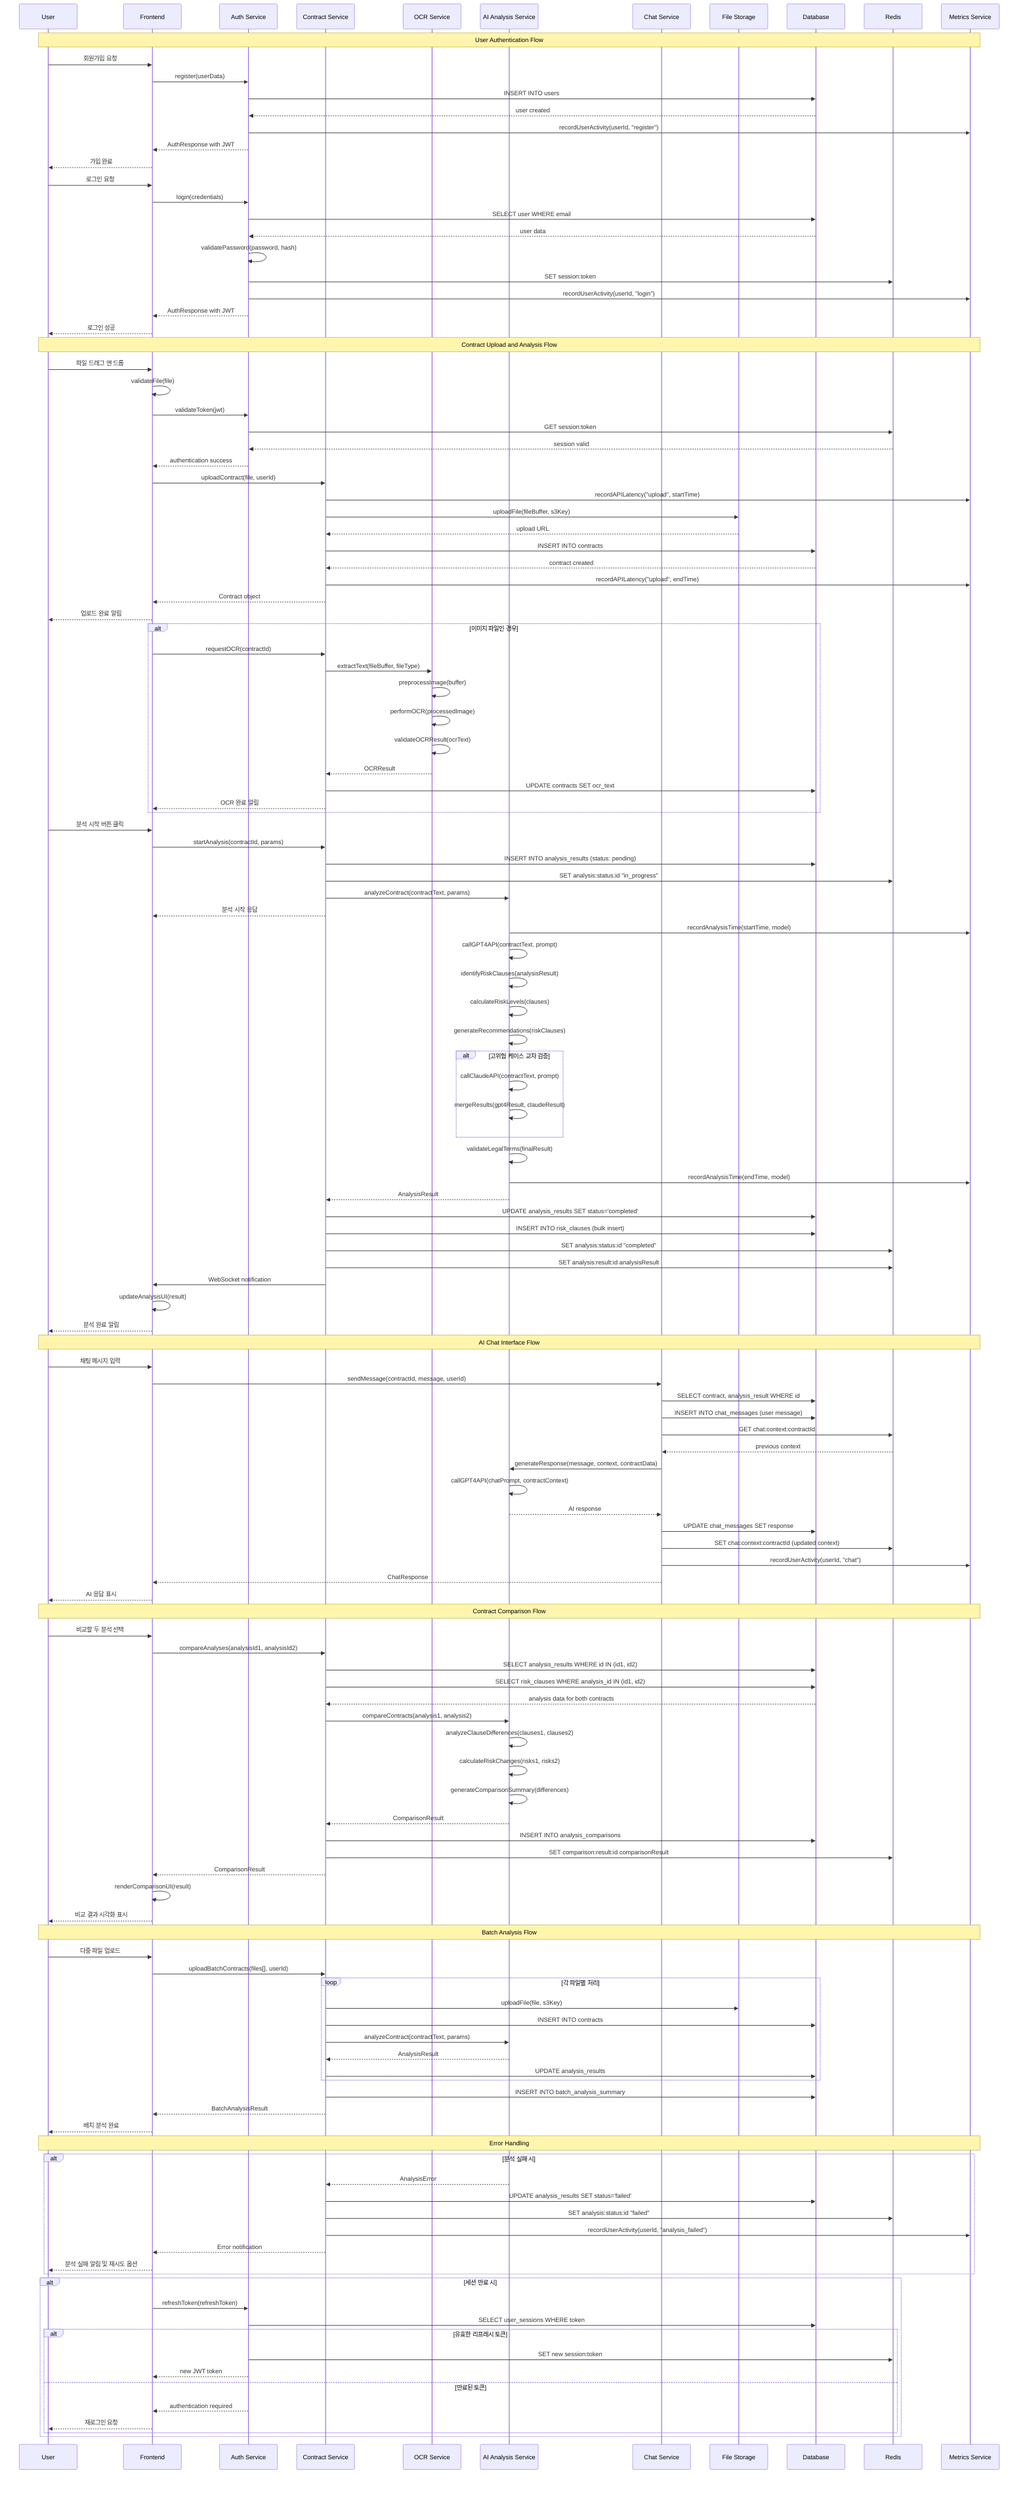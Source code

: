 sequenceDiagram
    participant U as User
    participant F as Frontend
    participant A as Auth Service
    participant C as Contract Service
    participant O as OCR Service
    participant AI as AI Analysis Service
    participant CH as Chat Service
    participant S as File Storage
    participant DB as Database
    participant R as Redis
    participant M as Metrics Service

    %% User Registration and Login
    Note over U,M: User Authentication Flow
    U->>F: 회원가입 요청
    F->>A: register(userData)
    A->>DB: INSERT INTO users
    DB-->>A: user created
    A->>M: recordUserActivity(userId, "register")
    A-->>F: AuthResponse with JWT
    F-->>U: 가입 완료

    U->>F: 로그인 요청
    F->>A: login(credentials)
    A->>DB: SELECT user WHERE email
    DB-->>A: user data
    A->>A: validatePassword(password, hash)
    A->>R: SET session:token
    A->>M: recordUserActivity(userId, "login")
    A-->>F: AuthResponse with JWT
    F-->>U: 로그인 성공

    %% Contract Upload Flow
    Note over U,M: Contract Upload and Analysis Flow
    U->>F: 파일 드래그 앤 드롭
    F->>F: validateFile(file)
    F->>A: validateToken(jwt)
    A->>R: GET session:token
    R-->>A: session valid
    A-->>F: authentication success

    F->>C: uploadContract(file, userId)
    C->>M: recordAPILatency("upload", startTime)
    C->>S: uploadFile(fileBuffer, s3Key)
    S-->>C: upload URL
    C->>DB: INSERT INTO contracts
    DB-->>C: contract created
    C->>M: recordAPILatency("upload", endTime)
    C-->>F: Contract object
    F-->>U: 업로드 완료 알림

    %% OCR Processing (for image files)
    alt 이미지 파일인 경우
        F->>C: requestOCR(contractId)
        C->>O: extractText(fileBuffer, fileType)
        O->>O: preprocessImage(buffer)
        O->>O: performOCR(processedImage)
        O->>O: validateOCRResult(ocrText)
        O-->>C: OCRResult
        C->>DB: UPDATE contracts SET ocr_text
        C-->>F: OCR 완료 알림
    end

    %% AI Analysis Flow
    U->>F: 분석 시작 버튼 클릭
    F->>C: startAnalysis(contractId, params)
    C->>DB: INSERT INTO analysis_results (status: pending)
    C->>R: SET analysis:status:id "in_progress"
    C->>AI: analyzeContract(contractText, params)
    C-->>F: 분석 시작 응답

    AI->>M: recordAnalysisTime(startTime, model)
    AI->>AI: callGPT4API(contractText, prompt)
    AI->>AI: identifyRiskClauses(analysisResult)
    AI->>AI: calculateRiskLevels(clauses)
    AI->>AI: generateRecommendations(riskClauses)

    alt 고위험 케이스 교차 검증
        AI->>AI: callClaudeAPI(contractText, prompt)
        AI->>AI: mergeResults(gpt4Result, claudeResult)
    end

    AI->>AI: validateLegalTerms(finalResult)
    AI->>M: recordAnalysisTime(endTime, model)
    AI-->>C: AnalysisResult

    C->>DB: UPDATE analysis_results SET status='completed'
    C->>DB: INSERT INTO risk_clauses (bulk insert)
    C->>R: SET analysis:status:id "completed"
    C->>R: SET analysis:result:id analysisResult
    C->>F: WebSocket notification
    F->>F: updateAnalysisUI(result)
    F-->>U: 분석 완료 알림

    %% AI Chat Interface Flow
    Note over U,M: AI Chat Interface Flow
    U->>F: 채팅 메시지 입력
    F->>CH: sendMessage(contractId, message, userId)
    CH->>DB: SELECT contract, analysis_result WHERE id
    CH->>DB: INSERT INTO chat_messages (user message)
    CH->>R: GET chat:context:contractId
    R-->>CH: previous context

    CH->>AI: generateResponse(message, context, contractData)
    AI->>AI: callGPT4API(chatPrompt, contractContext)
    AI-->>CH: AI response
    
    CH->>DB: UPDATE chat_messages SET response
    CH->>R: SET chat:context:contractId (updated context)
    CH->>M: recordUserActivity(userId, "chat")
    CH-->>F: ChatResponse
    F-->>U: AI 응답 표시

    %% Contract Comparison Flow
    Note over U,M: Contract Comparison Flow
    U->>F: 비교할 두 분석 선택
    F->>C: compareAnalyses(analysisId1, analysisId2)
    C->>DB: SELECT analysis_results WHERE id IN (id1, id2)
    C->>DB: SELECT risk_clauses WHERE analysis_id IN (id1, id2)
    DB-->>C: analysis data for both contracts

    C->>AI: compareContracts(analysis1, analysis2)
    AI->>AI: analyzeClauseDifferences(clauses1, clauses2)
    AI->>AI: calculateRiskChanges(risks1, risks2)
    AI->>AI: generateComparisonSummary(differences)
    AI-->>C: ComparisonResult

    C->>DB: INSERT INTO analysis_comparisons
    C->>R: SET comparison:result:id comparisonResult
    C-->>F: ComparisonResult
    F->>F: renderComparisonUI(result)
    F-->>U: 비교 결과 시각화 표시

    %% Batch Analysis Flow (P2 Feature)
    Note over U,M: Batch Analysis Flow
    U->>F: 다중 파일 업로드
    F->>C: uploadBatchContracts(files[], userId)
    
    loop 각 파일별 처리
        C->>S: uploadFile(file, s3Key)
        C->>DB: INSERT INTO contracts
        C->>AI: analyzeContract(contractText, params)
        AI-->>C: AnalysisResult
        C->>DB: UPDATE analysis_results
    end
    
    C->>DB: INSERT INTO batch_analysis_summary
    C-->>F: BatchAnalysisResult
    F-->>U: 배치 분석 완료

    %% Error Handling and Cleanup
    Note over U,M: Error Handling
    alt 분석 실패 시
        AI-->>C: AnalysisError
        C->>DB: UPDATE analysis_results SET status='failed'
        C->>R: SET analysis:status:id "failed"
        C->>M: recordUserActivity(userId, "analysis_failed")
        C-->>F: Error notification
        F-->>U: 분석 실패 알림 및 재시도 옵션
    end

    alt 세션 만료 시
        F->>A: refreshToken(refreshToken)
        A->>DB: SELECT user_sessions WHERE token
        alt 유효한 리프레시 토큰
            A->>R: SET new session:token
            A-->>F: new JWT token
        else 만료된 토큰
            A-->>F: authentication required
            F-->>U: 재로그인 요청
        end
    end